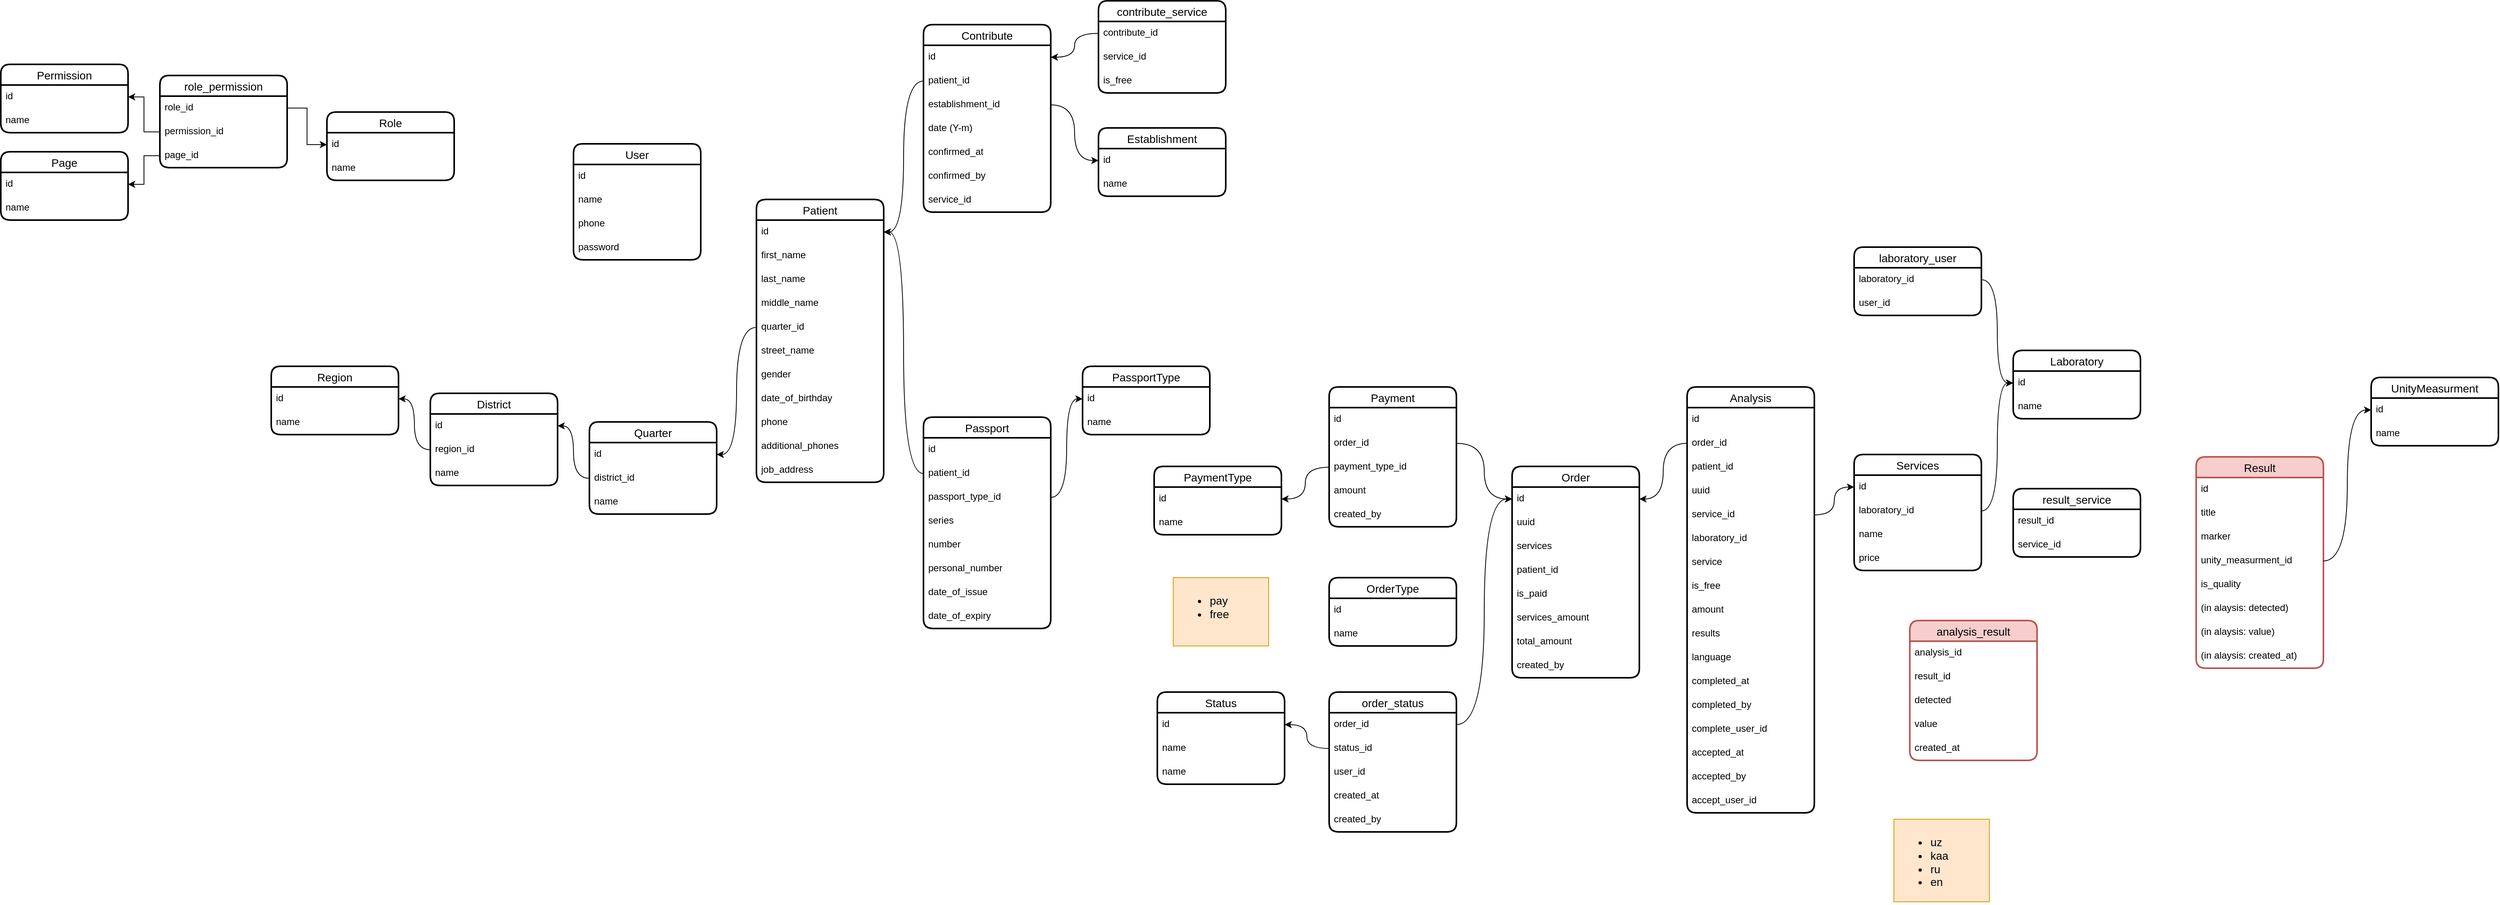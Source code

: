 <mxfile version="24.4.8" type="github">
  <diagram name="Страница — 1" id="kbrbgeuWTtMILB-jMMIU">
    <mxGraphModel dx="3088" dy="784" grid="1" gridSize="10" guides="1" tooltips="1" connect="1" arrows="1" fold="1" page="1" pageScale="1" pageWidth="827" pageHeight="1169" math="0" shadow="0">
      <root>
        <mxCell id="0" />
        <mxCell id="1" parent="0" />
        <mxCell id="Pl3B4qukLg-FO-uoOV0_-1" value="User" style="swimlane;fontStyle=0;childLayout=stackLayout;horizontal=1;startSize=26;horizontalStack=0;resizeParent=1;resizeParentMax=0;resizeLast=0;collapsible=1;marginBottom=0;align=center;fontSize=14;strokeWidth=2;rounded=1;shadow=0;glass=0;swimlaneLine=1;" parent="1" vertex="1">
          <mxGeometry x="-400" y="190" width="160" height="146" as="geometry" />
        </mxCell>
        <mxCell id="Pl3B4qukLg-FO-uoOV0_-2" value="id" style="text;strokeColor=none;fillColor=none;spacingLeft=4;spacingRight=4;overflow=hidden;rotatable=0;points=[[0,0.5],[1,0.5]];portConstraint=eastwest;fontSize=12;whiteSpace=wrap;html=1;" parent="Pl3B4qukLg-FO-uoOV0_-1" vertex="1">
          <mxGeometry y="26" width="160" height="30" as="geometry" />
        </mxCell>
        <mxCell id="Pl3B4qukLg-FO-uoOV0_-3" value="name" style="text;strokeColor=none;fillColor=none;spacingLeft=4;spacingRight=4;overflow=hidden;rotatable=0;points=[[0,0.5],[1,0.5]];portConstraint=eastwest;fontSize=12;whiteSpace=wrap;html=1;" parent="Pl3B4qukLg-FO-uoOV0_-1" vertex="1">
          <mxGeometry y="56" width="160" height="30" as="geometry" />
        </mxCell>
        <mxCell id="Pl3B4qukLg-FO-uoOV0_-4" value="phone" style="text;strokeColor=none;fillColor=none;spacingLeft=4;spacingRight=4;overflow=hidden;rotatable=0;points=[[0,0.5],[1,0.5]];portConstraint=eastwest;fontSize=12;whiteSpace=wrap;html=1;" parent="Pl3B4qukLg-FO-uoOV0_-1" vertex="1">
          <mxGeometry y="86" width="160" height="30" as="geometry" />
        </mxCell>
        <mxCell id="Pl3B4qukLg-FO-uoOV0_-5" value="password" style="text;strokeColor=none;fillColor=none;spacingLeft=4;spacingRight=4;overflow=hidden;rotatable=0;points=[[0,0.5],[1,0.5]];portConstraint=eastwest;fontSize=12;whiteSpace=wrap;html=1;" parent="Pl3B4qukLg-FO-uoOV0_-1" vertex="1">
          <mxGeometry y="116" width="160" height="30" as="geometry" />
        </mxCell>
        <mxCell id="Pl3B4qukLg-FO-uoOV0_-6" value="Patient" style="swimlane;fontStyle=0;childLayout=stackLayout;horizontal=1;startSize=26;horizontalStack=0;resizeParent=1;resizeParentMax=0;resizeLast=0;collapsible=1;marginBottom=0;align=center;fontSize=14;strokeWidth=2;rounded=1;shadow=0;glass=0;swimlaneLine=1;" parent="1" vertex="1">
          <mxGeometry x="-170" y="260" width="160" height="356" as="geometry" />
        </mxCell>
        <mxCell id="Pl3B4qukLg-FO-uoOV0_-7" value="id" style="text;strokeColor=none;fillColor=none;spacingLeft=4;spacingRight=4;overflow=hidden;rotatable=0;points=[[0,0.5],[1,0.5]];portConstraint=eastwest;fontSize=12;whiteSpace=wrap;html=1;" parent="Pl3B4qukLg-FO-uoOV0_-6" vertex="1">
          <mxGeometry y="26" width="160" height="30" as="geometry" />
        </mxCell>
        <mxCell id="Pl3B4qukLg-FO-uoOV0_-8" value="first_name" style="text;strokeColor=none;fillColor=none;spacingLeft=4;spacingRight=4;overflow=hidden;rotatable=0;points=[[0,0.5],[1,0.5]];portConstraint=eastwest;fontSize=12;whiteSpace=wrap;html=1;" parent="Pl3B4qukLg-FO-uoOV0_-6" vertex="1">
          <mxGeometry y="56" width="160" height="30" as="geometry" />
        </mxCell>
        <mxCell id="Pl3B4qukLg-FO-uoOV0_-9" value="last_name" style="text;strokeColor=none;fillColor=none;spacingLeft=4;spacingRight=4;overflow=hidden;rotatable=0;points=[[0,0.5],[1,0.5]];portConstraint=eastwest;fontSize=12;whiteSpace=wrap;html=1;" parent="Pl3B4qukLg-FO-uoOV0_-6" vertex="1">
          <mxGeometry y="86" width="160" height="30" as="geometry" />
        </mxCell>
        <mxCell id="Pl3B4qukLg-FO-uoOV0_-10" value="middle_name" style="text;strokeColor=none;fillColor=none;spacingLeft=4;spacingRight=4;overflow=hidden;rotatable=0;points=[[0,0.5],[1,0.5]];portConstraint=eastwest;fontSize=12;whiteSpace=wrap;html=1;" parent="Pl3B4qukLg-FO-uoOV0_-6" vertex="1">
          <mxGeometry y="116" width="160" height="30" as="geometry" />
        </mxCell>
        <mxCell id="Pl3B4qukLg-FO-uoOV0_-11" value="quarter_id" style="text;strokeColor=none;fillColor=none;spacingLeft=4;spacingRight=4;overflow=hidden;rotatable=0;points=[[0,0.5],[1,0.5]];portConstraint=eastwest;fontSize=12;whiteSpace=wrap;html=1;" parent="Pl3B4qukLg-FO-uoOV0_-6" vertex="1">
          <mxGeometry y="146" width="160" height="30" as="geometry" />
        </mxCell>
        <mxCell id="Pl3B4qukLg-FO-uoOV0_-12" value="street_name" style="text;strokeColor=none;fillColor=none;spacingLeft=4;spacingRight=4;overflow=hidden;rotatable=0;points=[[0,0.5],[1,0.5]];portConstraint=eastwest;fontSize=12;whiteSpace=wrap;html=1;" parent="Pl3B4qukLg-FO-uoOV0_-6" vertex="1">
          <mxGeometry y="176" width="160" height="30" as="geometry" />
        </mxCell>
        <mxCell id="Pl3B4qukLg-FO-uoOV0_-16" value="gender" style="text;strokeColor=none;fillColor=none;spacingLeft=4;spacingRight=4;overflow=hidden;rotatable=0;points=[[0,0.5],[1,0.5]];portConstraint=eastwest;fontSize=12;whiteSpace=wrap;html=1;" parent="Pl3B4qukLg-FO-uoOV0_-6" vertex="1">
          <mxGeometry y="206" width="160" height="30" as="geometry" />
        </mxCell>
        <mxCell id="Pl3B4qukLg-FO-uoOV0_-17" value="date_of_birthday" style="text;strokeColor=none;fillColor=none;spacingLeft=4;spacingRight=4;overflow=hidden;rotatable=0;points=[[0,0.5],[1,0.5]];portConstraint=eastwest;fontSize=12;whiteSpace=wrap;html=1;" parent="Pl3B4qukLg-FO-uoOV0_-6" vertex="1">
          <mxGeometry y="236" width="160" height="30" as="geometry" />
        </mxCell>
        <mxCell id="Pl3B4qukLg-FO-uoOV0_-18" value="phone" style="text;strokeColor=none;fillColor=none;spacingLeft=4;spacingRight=4;overflow=hidden;rotatable=0;points=[[0,0.5],[1,0.5]];portConstraint=eastwest;fontSize=12;whiteSpace=wrap;html=1;" parent="Pl3B4qukLg-FO-uoOV0_-6" vertex="1">
          <mxGeometry y="266" width="160" height="30" as="geometry" />
        </mxCell>
        <mxCell id="6EVOcx9aqa_8HK5ETDXg-1" value="additional_phones" style="text;strokeColor=none;fillColor=none;spacingLeft=4;spacingRight=4;overflow=hidden;rotatable=0;points=[[0,0.5],[1,0.5]];portConstraint=eastwest;fontSize=12;whiteSpace=wrap;html=1;" parent="Pl3B4qukLg-FO-uoOV0_-6" vertex="1">
          <mxGeometry y="296" width="160" height="30" as="geometry" />
        </mxCell>
        <mxCell id="Pl3B4qukLg-FO-uoOV0_-19" value="job_address" style="text;strokeColor=none;fillColor=none;spacingLeft=4;spacingRight=4;overflow=hidden;rotatable=0;points=[[0,0.5],[1,0.5]];portConstraint=eastwest;fontSize=12;whiteSpace=wrap;html=1;" parent="Pl3B4qukLg-FO-uoOV0_-6" vertex="1">
          <mxGeometry y="326" width="160" height="30" as="geometry" />
        </mxCell>
        <mxCell id="Pl3B4qukLg-FO-uoOV0_-20" value="Contribute" style="swimlane;fontStyle=0;childLayout=stackLayout;horizontal=1;startSize=26;horizontalStack=0;resizeParent=1;resizeParentMax=0;resizeLast=0;collapsible=1;marginBottom=0;align=center;fontSize=14;strokeWidth=2;rounded=1;shadow=0;glass=0;swimlaneLine=1;" parent="1" vertex="1">
          <mxGeometry x="40" y="40" width="160" height="236" as="geometry" />
        </mxCell>
        <mxCell id="Pl3B4qukLg-FO-uoOV0_-21" value="id" style="text;strokeColor=none;fillColor=none;spacingLeft=4;spacingRight=4;overflow=hidden;rotatable=0;points=[[0,0.5],[1,0.5]];portConstraint=eastwest;fontSize=12;whiteSpace=wrap;html=1;" parent="Pl3B4qukLg-FO-uoOV0_-20" vertex="1">
          <mxGeometry y="26" width="160" height="30" as="geometry" />
        </mxCell>
        <mxCell id="Pl3B4qukLg-FO-uoOV0_-22" value="patient_id" style="text;strokeColor=none;fillColor=none;spacingLeft=4;spacingRight=4;overflow=hidden;rotatable=0;points=[[0,0.5],[1,0.5]];portConstraint=eastwest;fontSize=12;whiteSpace=wrap;html=1;" parent="Pl3B4qukLg-FO-uoOV0_-20" vertex="1">
          <mxGeometry y="56" width="160" height="30" as="geometry" />
        </mxCell>
        <mxCell id="nXG4mwOZ9KmWXIDs8RRs-8" value="establishment_id" style="text;strokeColor=none;fillColor=none;spacingLeft=4;spacingRight=4;overflow=hidden;rotatable=0;points=[[0,0.5],[1,0.5]];portConstraint=eastwest;fontSize=12;whiteSpace=wrap;html=1;" parent="Pl3B4qukLg-FO-uoOV0_-20" vertex="1">
          <mxGeometry y="86" width="160" height="30" as="geometry" />
        </mxCell>
        <mxCell id="Pl3B4qukLg-FO-uoOV0_-23" value="date (Y-m)" style="text;strokeColor=none;fillColor=none;spacingLeft=4;spacingRight=4;overflow=hidden;rotatable=0;points=[[0,0.5],[1,0.5]];portConstraint=eastwest;fontSize=12;whiteSpace=wrap;html=1;" parent="Pl3B4qukLg-FO-uoOV0_-20" vertex="1">
          <mxGeometry y="116" width="160" height="30" as="geometry" />
        </mxCell>
        <mxCell id="Pl3B4qukLg-FO-uoOV0_-24" value="confirmed_at" style="text;strokeColor=none;fillColor=none;spacingLeft=4;spacingRight=4;overflow=hidden;rotatable=0;points=[[0,0.5],[1,0.5]];portConstraint=eastwest;fontSize=12;whiteSpace=wrap;html=1;" parent="Pl3B4qukLg-FO-uoOV0_-20" vertex="1">
          <mxGeometry y="146" width="160" height="30" as="geometry" />
        </mxCell>
        <mxCell id="Pl3B4qukLg-FO-uoOV0_-25" value="confirmed_by" style="text;strokeColor=none;fillColor=none;spacingLeft=4;spacingRight=4;overflow=hidden;rotatable=0;points=[[0,0.5],[1,0.5]];portConstraint=eastwest;fontSize=12;whiteSpace=wrap;html=1;" parent="Pl3B4qukLg-FO-uoOV0_-20" vertex="1">
          <mxGeometry y="176" width="160" height="30" as="geometry" />
        </mxCell>
        <mxCell id="Pl3B4qukLg-FO-uoOV0_-26" value="service_id" style="text;strokeColor=none;fillColor=none;spacingLeft=4;spacingRight=4;overflow=hidden;rotatable=0;points=[[0,0.5],[1,0.5]];portConstraint=eastwest;fontSize=12;whiteSpace=wrap;html=1;" parent="Pl3B4qukLg-FO-uoOV0_-20" vertex="1">
          <mxGeometry y="206" width="160" height="30" as="geometry" />
        </mxCell>
        <mxCell id="Pl3B4qukLg-FO-uoOV0_-27" style="edgeStyle=orthogonalEdgeStyle;rounded=0;orthogonalLoop=1;jettySize=auto;html=1;entryX=1;entryY=0.5;entryDx=0;entryDy=0;curved=1;" parent="1" source="Pl3B4qukLg-FO-uoOV0_-22" target="Pl3B4qukLg-FO-uoOV0_-7" edge="1">
          <mxGeometry relative="1" as="geometry" />
        </mxCell>
        <mxCell id="Pl3B4qukLg-FO-uoOV0_-28" value="Services" style="swimlane;fontStyle=0;childLayout=stackLayout;horizontal=1;startSize=26;horizontalStack=0;resizeParent=1;resizeParentMax=0;resizeLast=0;collapsible=1;marginBottom=0;align=center;fontSize=14;strokeWidth=2;rounded=1;shadow=0;glass=0;swimlaneLine=1;" parent="1" vertex="1">
          <mxGeometry x="1210" y="581" width="160" height="146" as="geometry" />
        </mxCell>
        <mxCell id="Pl3B4qukLg-FO-uoOV0_-29" value="id" style="text;strokeColor=none;fillColor=none;spacingLeft=4;spacingRight=4;overflow=hidden;rotatable=0;points=[[0,0.5],[1,0.5]];portConstraint=eastwest;fontSize=12;whiteSpace=wrap;html=1;" parent="Pl3B4qukLg-FO-uoOV0_-28" vertex="1">
          <mxGeometry y="26" width="160" height="30" as="geometry" />
        </mxCell>
        <mxCell id="4xGjMOQR9JIv-2752xU0-11" value="laboratory_id" style="text;strokeColor=none;fillColor=none;spacingLeft=4;spacingRight=4;overflow=hidden;rotatable=0;points=[[0,0.5],[1,0.5]];portConstraint=eastwest;fontSize=12;whiteSpace=wrap;html=1;" vertex="1" parent="Pl3B4qukLg-FO-uoOV0_-28">
          <mxGeometry y="56" width="160" height="30" as="geometry" />
        </mxCell>
        <mxCell id="qDD7FwYoLn1nM2n9oXLO-17" value="name" style="text;strokeColor=none;fillColor=none;spacingLeft=4;spacingRight=4;overflow=hidden;rotatable=0;points=[[0,0.5],[1,0.5]];portConstraint=eastwest;fontSize=12;whiteSpace=wrap;html=1;" parent="Pl3B4qukLg-FO-uoOV0_-28" vertex="1">
          <mxGeometry y="86" width="160" height="30" as="geometry" />
        </mxCell>
        <mxCell id="Pl3B4qukLg-FO-uoOV0_-31" value="price" style="text;strokeColor=none;fillColor=none;spacingLeft=4;spacingRight=4;overflow=hidden;rotatable=0;points=[[0,0.5],[1,0.5]];portConstraint=eastwest;fontSize=12;whiteSpace=wrap;html=1;" parent="Pl3B4qukLg-FO-uoOV0_-28" vertex="1">
          <mxGeometry y="116" width="160" height="30" as="geometry" />
        </mxCell>
        <mxCell id="Pl3B4qukLg-FO-uoOV0_-32" value="Order" style="swimlane;fontStyle=0;childLayout=stackLayout;horizontal=1;startSize=26;horizontalStack=0;resizeParent=1;resizeParentMax=0;resizeLast=0;collapsible=1;marginBottom=0;align=center;fontSize=14;strokeWidth=2;rounded=1;shadow=0;glass=0;swimlaneLine=1;" parent="1" vertex="1">
          <mxGeometry x="780" y="596" width="160" height="266" as="geometry" />
        </mxCell>
        <mxCell id="Pl3B4qukLg-FO-uoOV0_-33" value="id" style="text;strokeColor=none;fillColor=none;spacingLeft=4;spacingRight=4;overflow=hidden;rotatable=0;points=[[0,0.5],[1,0.5]];portConstraint=eastwest;fontSize=12;whiteSpace=wrap;html=1;" parent="Pl3B4qukLg-FO-uoOV0_-32" vertex="1">
          <mxGeometry y="26" width="160" height="30" as="geometry" />
        </mxCell>
        <mxCell id="Pl3B4qukLg-FO-uoOV0_-34" value="uuid" style="text;strokeColor=none;fillColor=none;spacingLeft=4;spacingRight=4;overflow=hidden;rotatable=0;points=[[0,0.5],[1,0.5]];portConstraint=eastwest;fontSize=12;whiteSpace=wrap;html=1;" parent="Pl3B4qukLg-FO-uoOV0_-32" vertex="1">
          <mxGeometry y="56" width="160" height="30" as="geometry" />
        </mxCell>
        <mxCell id="Pl3B4qukLg-FO-uoOV0_-71" value="services" style="text;strokeColor=none;fillColor=none;spacingLeft=4;spacingRight=4;overflow=hidden;rotatable=0;points=[[0,0.5],[1,0.5]];portConstraint=eastwest;fontSize=12;whiteSpace=wrap;html=1;" parent="Pl3B4qukLg-FO-uoOV0_-32" vertex="1">
          <mxGeometry y="86" width="160" height="30" as="geometry" />
        </mxCell>
        <mxCell id="Pl3B4qukLg-FO-uoOV0_-37" value="patient_id" style="text;strokeColor=none;fillColor=none;spacingLeft=4;spacingRight=4;overflow=hidden;rotatable=0;points=[[0,0.5],[1,0.5]];portConstraint=eastwest;fontSize=12;whiteSpace=wrap;html=1;" parent="Pl3B4qukLg-FO-uoOV0_-32" vertex="1">
          <mxGeometry y="116" width="160" height="30" as="geometry" />
        </mxCell>
        <mxCell id="Pl3B4qukLg-FO-uoOV0_-38" value="is_paid" style="text;strokeColor=none;fillColor=none;spacingLeft=4;spacingRight=4;overflow=hidden;rotatable=0;points=[[0,0.5],[1,0.5]];portConstraint=eastwest;fontSize=12;whiteSpace=wrap;html=1;" parent="Pl3B4qukLg-FO-uoOV0_-32" vertex="1">
          <mxGeometry y="146" width="160" height="30" as="geometry" />
        </mxCell>
        <mxCell id="nXG4mwOZ9KmWXIDs8RRs-11" value="services_amount" style="text;strokeColor=none;fillColor=none;spacingLeft=4;spacingRight=4;overflow=hidden;rotatable=0;points=[[0,0.5],[1,0.5]];portConstraint=eastwest;fontSize=12;whiteSpace=wrap;html=1;" parent="Pl3B4qukLg-FO-uoOV0_-32" vertex="1">
          <mxGeometry y="176" width="160" height="30" as="geometry" />
        </mxCell>
        <mxCell id="Pl3B4qukLg-FO-uoOV0_-40" value="total_amount" style="text;strokeColor=none;fillColor=none;spacingLeft=4;spacingRight=4;overflow=hidden;rotatable=0;points=[[0,0.5],[1,0.5]];portConstraint=eastwest;fontSize=12;whiteSpace=wrap;html=1;" parent="Pl3B4qukLg-FO-uoOV0_-32" vertex="1">
          <mxGeometry y="206" width="160" height="30" as="geometry" />
        </mxCell>
        <mxCell id="Pl3B4qukLg-FO-uoOV0_-44" value="created_by" style="text;strokeColor=none;fillColor=none;spacingLeft=4;spacingRight=4;overflow=hidden;rotatable=0;points=[[0,0.5],[1,0.5]];portConstraint=eastwest;fontSize=12;whiteSpace=wrap;html=1;" parent="Pl3B4qukLg-FO-uoOV0_-32" vertex="1">
          <mxGeometry y="236" width="160" height="30" as="geometry" />
        </mxCell>
        <mxCell id="Pl3B4qukLg-FO-uoOV0_-49" value="Analysis" style="swimlane;fontStyle=0;childLayout=stackLayout;horizontal=1;startSize=26;horizontalStack=0;resizeParent=1;resizeParentMax=0;resizeLast=0;collapsible=1;marginBottom=0;align=center;fontSize=14;strokeWidth=2;rounded=1;shadow=0;glass=0;swimlaneLine=1;" parent="1" vertex="1">
          <mxGeometry x="1000" y="496" width="160" height="536" as="geometry" />
        </mxCell>
        <mxCell id="Pl3B4qukLg-FO-uoOV0_-50" value="id" style="text;strokeColor=none;fillColor=none;spacingLeft=4;spacingRight=4;overflow=hidden;rotatable=0;points=[[0,0.5],[1,0.5]];portConstraint=eastwest;fontSize=12;whiteSpace=wrap;html=1;" parent="Pl3B4qukLg-FO-uoOV0_-49" vertex="1">
          <mxGeometry y="26" width="160" height="30" as="geometry" />
        </mxCell>
        <mxCell id="Pl3B4qukLg-FO-uoOV0_-51" value="order_id" style="text;strokeColor=none;fillColor=none;spacingLeft=4;spacingRight=4;overflow=hidden;rotatable=0;points=[[0,0.5],[1,0.5]];portConstraint=eastwest;fontSize=12;whiteSpace=wrap;html=1;" parent="Pl3B4qukLg-FO-uoOV0_-49" vertex="1">
          <mxGeometry y="56" width="160" height="30" as="geometry" />
        </mxCell>
        <mxCell id="nZRmcrP2ZCsF_ghCxGwH-1" value="patient_id" style="text;strokeColor=none;fillColor=none;spacingLeft=4;spacingRight=4;overflow=hidden;rotatable=0;points=[[0,0.5],[1,0.5]];portConstraint=eastwest;fontSize=12;whiteSpace=wrap;html=1;" parent="Pl3B4qukLg-FO-uoOV0_-49" vertex="1">
          <mxGeometry y="86" width="160" height="30" as="geometry" />
        </mxCell>
        <mxCell id="Pl3B4qukLg-FO-uoOV0_-120" value="uuid" style="text;strokeColor=none;fillColor=none;spacingLeft=4;spacingRight=4;overflow=hidden;rotatable=0;points=[[0,0.5],[1,0.5]];portConstraint=eastwest;fontSize=12;whiteSpace=wrap;html=1;" parent="Pl3B4qukLg-FO-uoOV0_-49" vertex="1">
          <mxGeometry y="116" width="160" height="30" as="geometry" />
        </mxCell>
        <mxCell id="Pl3B4qukLg-FO-uoOV0_-52" value="service_id" style="text;strokeColor=none;fillColor=none;spacingLeft=4;spacingRight=4;overflow=hidden;rotatable=0;points=[[0,0.5],[1,0.5]];portConstraint=eastwest;fontSize=12;whiteSpace=wrap;html=1;" parent="Pl3B4qukLg-FO-uoOV0_-49" vertex="1">
          <mxGeometry y="146" width="160" height="30" as="geometry" />
        </mxCell>
        <mxCell id="4xGjMOQR9JIv-2752xU0-17" value="laboratory_id" style="text;strokeColor=none;fillColor=none;spacingLeft=4;spacingRight=4;overflow=hidden;rotatable=0;points=[[0,0.5],[1,0.5]];portConstraint=eastwest;fontSize=12;whiteSpace=wrap;html=1;" vertex="1" parent="Pl3B4qukLg-FO-uoOV0_-49">
          <mxGeometry y="176" width="160" height="30" as="geometry" />
        </mxCell>
        <mxCell id="pS-HeLhJeL4m1CI1FLw5-16" value="service" style="text;strokeColor=none;fillColor=none;spacingLeft=4;spacingRight=4;overflow=hidden;rotatable=0;points=[[0,0.5],[1,0.5]];portConstraint=eastwest;fontSize=12;whiteSpace=wrap;html=1;" parent="Pl3B4qukLg-FO-uoOV0_-49" vertex="1">
          <mxGeometry y="206" width="160" height="30" as="geometry" />
        </mxCell>
        <mxCell id="pS-HeLhJeL4m1CI1FLw5-12" value="is_free" style="text;strokeColor=none;fillColor=none;spacingLeft=4;spacingRight=4;overflow=hidden;rotatable=0;points=[[0,0.5],[1,0.5]];portConstraint=eastwest;fontSize=12;whiteSpace=wrap;html=1;" parent="Pl3B4qukLg-FO-uoOV0_-49" vertex="1">
          <mxGeometry y="236" width="160" height="30" as="geometry" />
        </mxCell>
        <mxCell id="qDD7FwYoLn1nM2n9oXLO-1" value="amount" style="text;strokeColor=none;fillColor=none;spacingLeft=4;spacingRight=4;overflow=hidden;rotatable=0;points=[[0,0.5],[1,0.5]];portConstraint=eastwest;fontSize=12;whiteSpace=wrap;html=1;" parent="Pl3B4qukLg-FO-uoOV0_-49" vertex="1">
          <mxGeometry y="266" width="160" height="30" as="geometry" />
        </mxCell>
        <mxCell id="Pl3B4qukLg-FO-uoOV0_-118" value="results" style="text;strokeColor=none;fillColor=none;spacingLeft=4;spacingRight=4;overflow=hidden;rotatable=0;points=[[0,0.5],[1,0.5]];portConstraint=eastwest;fontSize=12;whiteSpace=wrap;html=1;" parent="Pl3B4qukLg-FO-uoOV0_-49" vertex="1">
          <mxGeometry y="296" width="160" height="30" as="geometry" />
        </mxCell>
        <mxCell id="qDD7FwYoLn1nM2n9oXLO-2" value="language" style="text;strokeColor=none;fillColor=none;spacingLeft=4;spacingRight=4;overflow=hidden;rotatable=0;points=[[0,0.5],[1,0.5]];portConstraint=eastwest;fontSize=12;whiteSpace=wrap;html=1;" parent="Pl3B4qukLg-FO-uoOV0_-49" vertex="1">
          <mxGeometry y="326" width="160" height="30" as="geometry" />
        </mxCell>
        <mxCell id="qDD7FwYoLn1nM2n9oXLO-4" value="completed_at" style="text;strokeColor=none;fillColor=none;spacingLeft=4;spacingRight=4;overflow=hidden;rotatable=0;points=[[0,0.5],[1,0.5]];portConstraint=eastwest;fontSize=12;whiteSpace=wrap;html=1;" parent="Pl3B4qukLg-FO-uoOV0_-49" vertex="1">
          <mxGeometry y="356" width="160" height="30" as="geometry" />
        </mxCell>
        <mxCell id="qDD7FwYoLn1nM2n9oXLO-5" value="completed_by" style="text;strokeColor=none;fillColor=none;spacingLeft=4;spacingRight=4;overflow=hidden;rotatable=0;points=[[0,0.5],[1,0.5]];portConstraint=eastwest;fontSize=12;whiteSpace=wrap;html=1;" parent="Pl3B4qukLg-FO-uoOV0_-49" vertex="1">
          <mxGeometry y="386" width="160" height="30" as="geometry" />
        </mxCell>
        <mxCell id="4xGjMOQR9JIv-2752xU0-21" value="complete_user_id" style="text;strokeColor=none;fillColor=none;spacingLeft=4;spacingRight=4;overflow=hidden;rotatable=0;points=[[0,0.5],[1,0.5]];portConstraint=eastwest;fontSize=12;whiteSpace=wrap;html=1;" vertex="1" parent="Pl3B4qukLg-FO-uoOV0_-49">
          <mxGeometry y="416" width="160" height="30" as="geometry" />
        </mxCell>
        <mxCell id="4xGjMOQR9JIv-2752xU0-18" value="accepted_at" style="text;strokeColor=none;fillColor=none;spacingLeft=4;spacingRight=4;overflow=hidden;rotatable=0;points=[[0,0.5],[1,0.5]];portConstraint=eastwest;fontSize=12;whiteSpace=wrap;html=1;" vertex="1" parent="Pl3B4qukLg-FO-uoOV0_-49">
          <mxGeometry y="446" width="160" height="30" as="geometry" />
        </mxCell>
        <mxCell id="4xGjMOQR9JIv-2752xU0-19" value="accepted_by" style="text;strokeColor=none;fillColor=none;spacingLeft=4;spacingRight=4;overflow=hidden;rotatable=0;points=[[0,0.5],[1,0.5]];portConstraint=eastwest;fontSize=12;whiteSpace=wrap;html=1;" vertex="1" parent="Pl3B4qukLg-FO-uoOV0_-49">
          <mxGeometry y="476" width="160" height="30" as="geometry" />
        </mxCell>
        <mxCell id="4xGjMOQR9JIv-2752xU0-22" value="accept_user_id" style="text;strokeColor=none;fillColor=none;spacingLeft=4;spacingRight=4;overflow=hidden;rotatable=0;points=[[0,0.5],[1,0.5]];portConstraint=eastwest;fontSize=12;whiteSpace=wrap;html=1;" vertex="1" parent="Pl3B4qukLg-FO-uoOV0_-49">
          <mxGeometry y="506" width="160" height="30" as="geometry" />
        </mxCell>
        <mxCell id="Pl3B4qukLg-FO-uoOV0_-56" style="edgeStyle=orthogonalEdgeStyle;rounded=0;orthogonalLoop=1;jettySize=auto;html=1;entryX=1;entryY=0.5;entryDx=0;entryDy=0;curved=1;" parent="1" source="Pl3B4qukLg-FO-uoOV0_-51" target="Pl3B4qukLg-FO-uoOV0_-33" edge="1">
          <mxGeometry relative="1" as="geometry" />
        </mxCell>
        <mxCell id="Pl3B4qukLg-FO-uoOV0_-57" value="Region" style="swimlane;fontStyle=0;childLayout=stackLayout;horizontal=1;startSize=26;horizontalStack=0;resizeParent=1;resizeParentMax=0;resizeLast=0;collapsible=1;marginBottom=0;align=center;fontSize=14;strokeWidth=2;rounded=1;shadow=0;glass=0;swimlaneLine=1;" parent="1" vertex="1">
          <mxGeometry x="-780" y="470" width="160" height="86" as="geometry" />
        </mxCell>
        <mxCell id="Pl3B4qukLg-FO-uoOV0_-58" value="id" style="text;strokeColor=none;fillColor=none;spacingLeft=4;spacingRight=4;overflow=hidden;rotatable=0;points=[[0,0.5],[1,0.5]];portConstraint=eastwest;fontSize=12;whiteSpace=wrap;html=1;" parent="Pl3B4qukLg-FO-uoOV0_-57" vertex="1">
          <mxGeometry y="26" width="160" height="30" as="geometry" />
        </mxCell>
        <mxCell id="Pl3B4qukLg-FO-uoOV0_-59" value="name" style="text;strokeColor=none;fillColor=none;spacingLeft=4;spacingRight=4;overflow=hidden;rotatable=0;points=[[0,0.5],[1,0.5]];portConstraint=eastwest;fontSize=12;whiteSpace=wrap;html=1;" parent="Pl3B4qukLg-FO-uoOV0_-57" vertex="1">
          <mxGeometry y="56" width="160" height="30" as="geometry" />
        </mxCell>
        <mxCell id="Pl3B4qukLg-FO-uoOV0_-60" value="District" style="swimlane;fontStyle=0;childLayout=stackLayout;horizontal=1;startSize=26;horizontalStack=0;resizeParent=1;resizeParentMax=0;resizeLast=0;collapsible=1;marginBottom=0;align=center;fontSize=14;strokeWidth=2;rounded=1;shadow=0;glass=0;swimlaneLine=1;" parent="1" vertex="1">
          <mxGeometry x="-580" y="504" width="160" height="116" as="geometry" />
        </mxCell>
        <mxCell id="Pl3B4qukLg-FO-uoOV0_-61" value="id" style="text;strokeColor=none;fillColor=none;spacingLeft=4;spacingRight=4;overflow=hidden;rotatable=0;points=[[0,0.5],[1,0.5]];portConstraint=eastwest;fontSize=12;whiteSpace=wrap;html=1;" parent="Pl3B4qukLg-FO-uoOV0_-60" vertex="1">
          <mxGeometry y="26" width="160" height="30" as="geometry" />
        </mxCell>
        <mxCell id="Pl3B4qukLg-FO-uoOV0_-62" value="region_id" style="text;strokeColor=none;fillColor=none;spacingLeft=4;spacingRight=4;overflow=hidden;rotatable=0;points=[[0,0.5],[1,0.5]];portConstraint=eastwest;fontSize=12;whiteSpace=wrap;html=1;" parent="Pl3B4qukLg-FO-uoOV0_-60" vertex="1">
          <mxGeometry y="56" width="160" height="30" as="geometry" />
        </mxCell>
        <mxCell id="Pl3B4qukLg-FO-uoOV0_-63" value="name" style="text;strokeColor=none;fillColor=none;spacingLeft=4;spacingRight=4;overflow=hidden;rotatable=0;points=[[0,0.5],[1,0.5]];portConstraint=eastwest;fontSize=12;whiteSpace=wrap;html=1;" parent="Pl3B4qukLg-FO-uoOV0_-60" vertex="1">
          <mxGeometry y="86" width="160" height="30" as="geometry" />
        </mxCell>
        <mxCell id="Pl3B4qukLg-FO-uoOV0_-64" style="edgeStyle=orthogonalEdgeStyle;rounded=0;orthogonalLoop=1;jettySize=auto;html=1;entryX=1;entryY=0.5;entryDx=0;entryDy=0;curved=1;" parent="1" source="Pl3B4qukLg-FO-uoOV0_-62" target="Pl3B4qukLg-FO-uoOV0_-58" edge="1">
          <mxGeometry relative="1" as="geometry" />
        </mxCell>
        <mxCell id="Pl3B4qukLg-FO-uoOV0_-65" value="Quarter" style="swimlane;fontStyle=0;childLayout=stackLayout;horizontal=1;startSize=26;horizontalStack=0;resizeParent=1;resizeParentMax=0;resizeLast=0;collapsible=1;marginBottom=0;align=center;fontSize=14;strokeWidth=2;rounded=1;shadow=0;glass=0;swimlaneLine=1;" parent="1" vertex="1">
          <mxGeometry x="-380" y="540" width="160" height="116" as="geometry" />
        </mxCell>
        <mxCell id="Pl3B4qukLg-FO-uoOV0_-66" value="id" style="text;strokeColor=none;fillColor=none;spacingLeft=4;spacingRight=4;overflow=hidden;rotatable=0;points=[[0,0.5],[1,0.5]];portConstraint=eastwest;fontSize=12;whiteSpace=wrap;html=1;" parent="Pl3B4qukLg-FO-uoOV0_-65" vertex="1">
          <mxGeometry y="26" width="160" height="30" as="geometry" />
        </mxCell>
        <mxCell id="Pl3B4qukLg-FO-uoOV0_-67" value="district_id" style="text;strokeColor=none;fillColor=none;spacingLeft=4;spacingRight=4;overflow=hidden;rotatable=0;points=[[0,0.5],[1,0.5]];portConstraint=eastwest;fontSize=12;whiteSpace=wrap;html=1;" parent="Pl3B4qukLg-FO-uoOV0_-65" vertex="1">
          <mxGeometry y="56" width="160" height="30" as="geometry" />
        </mxCell>
        <mxCell id="Pl3B4qukLg-FO-uoOV0_-68" value="name" style="text;strokeColor=none;fillColor=none;spacingLeft=4;spacingRight=4;overflow=hidden;rotatable=0;points=[[0,0.5],[1,0.5]];portConstraint=eastwest;fontSize=12;whiteSpace=wrap;html=1;" parent="Pl3B4qukLg-FO-uoOV0_-65" vertex="1">
          <mxGeometry y="86" width="160" height="30" as="geometry" />
        </mxCell>
        <mxCell id="Pl3B4qukLg-FO-uoOV0_-69" style="edgeStyle=orthogonalEdgeStyle;rounded=0;orthogonalLoop=1;jettySize=auto;html=1;entryX=1;entryY=0.5;entryDx=0;entryDy=0;curved=1;" parent="1" source="Pl3B4qukLg-FO-uoOV0_-67" target="Pl3B4qukLg-FO-uoOV0_-61" edge="1">
          <mxGeometry relative="1" as="geometry" />
        </mxCell>
        <mxCell id="Pl3B4qukLg-FO-uoOV0_-70" style="edgeStyle=orthogonalEdgeStyle;rounded=0;orthogonalLoop=1;jettySize=auto;html=1;entryX=1;entryY=0.5;entryDx=0;entryDy=0;curved=1;" parent="1" source="Pl3B4qukLg-FO-uoOV0_-11" target="Pl3B4qukLg-FO-uoOV0_-66" edge="1">
          <mxGeometry relative="1" as="geometry" />
        </mxCell>
        <mxCell id="Pl3B4qukLg-FO-uoOV0_-86" value="UnityMeasurment" style="swimlane;fontStyle=0;childLayout=stackLayout;horizontal=1;startSize=26;horizontalStack=0;resizeParent=1;resizeParentMax=0;resizeLast=0;collapsible=1;marginBottom=0;align=center;fontSize=14;strokeWidth=2;rounded=1;shadow=0;glass=0;swimlaneLine=1;" parent="1" vertex="1">
          <mxGeometry x="1860" y="484" width="160" height="86" as="geometry" />
        </mxCell>
        <mxCell id="Pl3B4qukLg-FO-uoOV0_-87" value="id" style="text;strokeColor=none;fillColor=none;spacingLeft=4;spacingRight=4;overflow=hidden;rotatable=0;points=[[0,0.5],[1,0.5]];portConstraint=eastwest;fontSize=12;whiteSpace=wrap;html=1;" parent="Pl3B4qukLg-FO-uoOV0_-86" vertex="1">
          <mxGeometry y="26" width="160" height="30" as="geometry" />
        </mxCell>
        <mxCell id="Pl3B4qukLg-FO-uoOV0_-88" value="name" style="text;strokeColor=none;fillColor=none;spacingLeft=4;spacingRight=4;overflow=hidden;rotatable=0;points=[[0,0.5],[1,0.5]];portConstraint=eastwest;fontSize=12;whiteSpace=wrap;html=1;" parent="Pl3B4qukLg-FO-uoOV0_-86" vertex="1">
          <mxGeometry y="56" width="160" height="30" as="geometry" />
        </mxCell>
        <mxCell id="Pl3B4qukLg-FO-uoOV0_-92" value="Payment" style="swimlane;fontStyle=0;childLayout=stackLayout;horizontal=1;startSize=26;horizontalStack=0;resizeParent=1;resizeParentMax=0;resizeLast=0;collapsible=1;marginBottom=0;align=center;fontSize=14;strokeWidth=2;rounded=1;shadow=0;glass=0;swimlaneLine=1;" parent="1" vertex="1">
          <mxGeometry x="550" y="496" width="160" height="176" as="geometry" />
        </mxCell>
        <mxCell id="Pl3B4qukLg-FO-uoOV0_-93" value="id" style="text;strokeColor=none;fillColor=none;spacingLeft=4;spacingRight=4;overflow=hidden;rotatable=0;points=[[0,0.5],[1,0.5]];portConstraint=eastwest;fontSize=12;whiteSpace=wrap;html=1;" parent="Pl3B4qukLg-FO-uoOV0_-92" vertex="1">
          <mxGeometry y="26" width="160" height="30" as="geometry" />
        </mxCell>
        <mxCell id="Pl3B4qukLg-FO-uoOV0_-110" value="order_id" style="text;strokeColor=none;fillColor=none;spacingLeft=4;spacingRight=4;overflow=hidden;rotatable=0;points=[[0,0.5],[1,0.5]];portConstraint=eastwest;fontSize=12;whiteSpace=wrap;html=1;" parent="Pl3B4qukLg-FO-uoOV0_-92" vertex="1">
          <mxGeometry y="56" width="160" height="30" as="geometry" />
        </mxCell>
        <mxCell id="Pl3B4qukLg-FO-uoOV0_-94" value="payment_type_id" style="text;strokeColor=none;fillColor=none;spacingLeft=4;spacingRight=4;overflow=hidden;rotatable=0;points=[[0,0.5],[1,0.5]];portConstraint=eastwest;fontSize=12;whiteSpace=wrap;html=1;" parent="Pl3B4qukLg-FO-uoOV0_-92" vertex="1">
          <mxGeometry y="86" width="160" height="30" as="geometry" />
        </mxCell>
        <mxCell id="Pl3B4qukLg-FO-uoOV0_-95" value="amount" style="text;strokeColor=none;fillColor=none;spacingLeft=4;spacingRight=4;overflow=hidden;rotatable=0;points=[[0,0.5],[1,0.5]];portConstraint=eastwest;fontSize=12;whiteSpace=wrap;html=1;" parent="Pl3B4qukLg-FO-uoOV0_-92" vertex="1">
          <mxGeometry y="116" width="160" height="30" as="geometry" />
        </mxCell>
        <mxCell id="Pl3B4qukLg-FO-uoOV0_-109" value="created_by" style="text;strokeColor=none;fillColor=none;spacingLeft=4;spacingRight=4;overflow=hidden;rotatable=0;points=[[0,0.5],[1,0.5]];portConstraint=eastwest;fontSize=12;whiteSpace=wrap;html=1;" parent="Pl3B4qukLg-FO-uoOV0_-92" vertex="1">
          <mxGeometry y="146" width="160" height="30" as="geometry" />
        </mxCell>
        <mxCell id="Pl3B4qukLg-FO-uoOV0_-99" value="PaymentType" style="swimlane;fontStyle=0;childLayout=stackLayout;horizontal=1;startSize=26;horizontalStack=0;resizeParent=1;resizeParentMax=0;resizeLast=0;collapsible=1;marginBottom=0;align=center;fontSize=14;strokeWidth=2;rounded=1;shadow=0;glass=0;swimlaneLine=1;" parent="1" vertex="1">
          <mxGeometry x="330" y="596" width="160" height="86" as="geometry" />
        </mxCell>
        <mxCell id="Pl3B4qukLg-FO-uoOV0_-100" value="id" style="text;strokeColor=none;fillColor=none;spacingLeft=4;spacingRight=4;overflow=hidden;rotatable=0;points=[[0,0.5],[1,0.5]];portConstraint=eastwest;fontSize=12;whiteSpace=wrap;html=1;" parent="Pl3B4qukLg-FO-uoOV0_-99" vertex="1">
          <mxGeometry y="26" width="160" height="30" as="geometry" />
        </mxCell>
        <mxCell id="Pl3B4qukLg-FO-uoOV0_-101" value="name" style="text;strokeColor=none;fillColor=none;spacingLeft=4;spacingRight=4;overflow=hidden;rotatable=0;points=[[0,0.5],[1,0.5]];portConstraint=eastwest;fontSize=12;whiteSpace=wrap;html=1;" parent="Pl3B4qukLg-FO-uoOV0_-99" vertex="1">
          <mxGeometry y="56" width="160" height="30" as="geometry" />
        </mxCell>
        <mxCell id="Pl3B4qukLg-FO-uoOV0_-107" style="edgeStyle=orthogonalEdgeStyle;rounded=0;orthogonalLoop=1;jettySize=auto;html=1;entryX=1;entryY=0.5;entryDx=0;entryDy=0;curved=1;" parent="1" source="Pl3B4qukLg-FO-uoOV0_-94" target="Pl3B4qukLg-FO-uoOV0_-100" edge="1">
          <mxGeometry relative="1" as="geometry" />
        </mxCell>
        <mxCell id="Pl3B4qukLg-FO-uoOV0_-111" style="edgeStyle=orthogonalEdgeStyle;rounded=0;orthogonalLoop=1;jettySize=auto;html=1;entryX=0;entryY=0.5;entryDx=0;entryDy=0;curved=1;" parent="1" source="Pl3B4qukLg-FO-uoOV0_-110" target="Pl3B4qukLg-FO-uoOV0_-33" edge="1">
          <mxGeometry relative="1" as="geometry" />
        </mxCell>
        <mxCell id="Pl3B4qukLg-FO-uoOV0_-112" value="Status" style="swimlane;fontStyle=0;childLayout=stackLayout;horizontal=1;startSize=26;horizontalStack=0;resizeParent=1;resizeParentMax=0;resizeLast=0;collapsible=1;marginBottom=0;align=center;fontSize=14;strokeWidth=2;rounded=1;shadow=0;glass=0;swimlaneLine=1;" parent="1" vertex="1">
          <mxGeometry x="334" y="880" width="160" height="116" as="geometry" />
        </mxCell>
        <mxCell id="Pl3B4qukLg-FO-uoOV0_-113" value="id" style="text;strokeColor=none;fillColor=none;spacingLeft=4;spacingRight=4;overflow=hidden;rotatable=0;points=[[0,0.5],[1,0.5]];portConstraint=eastwest;fontSize=12;whiteSpace=wrap;html=1;" parent="Pl3B4qukLg-FO-uoOV0_-112" vertex="1">
          <mxGeometry y="26" width="160" height="30" as="geometry" />
        </mxCell>
        <mxCell id="Pl3B4qukLg-FO-uoOV0_-114" value="name" style="text;strokeColor=none;fillColor=none;spacingLeft=4;spacingRight=4;overflow=hidden;rotatable=0;points=[[0,0.5],[1,0.5]];portConstraint=eastwest;fontSize=12;whiteSpace=wrap;html=1;" parent="Pl3B4qukLg-FO-uoOV0_-112" vertex="1">
          <mxGeometry y="56" width="160" height="30" as="geometry" />
        </mxCell>
        <mxCell id="EB0ASMA1BeCgecPtFLi0-2" value="name" style="text;strokeColor=none;fillColor=none;spacingLeft=4;spacingRight=4;overflow=hidden;rotatable=0;points=[[0,0.5],[1,0.5]];portConstraint=eastwest;fontSize=12;whiteSpace=wrap;html=1;" parent="Pl3B4qukLg-FO-uoOV0_-112" vertex="1">
          <mxGeometry y="86" width="160" height="30" as="geometry" />
        </mxCell>
        <mxCell id="a6wudeuGVStHfig4oCZO-2" value="OrderType" style="swimlane;fontStyle=0;childLayout=stackLayout;horizontal=1;startSize=26;horizontalStack=0;resizeParent=1;resizeParentMax=0;resizeLast=0;collapsible=1;marginBottom=0;align=center;fontSize=14;strokeWidth=2;rounded=1;shadow=0;glass=0;swimlaneLine=1;" parent="1" vertex="1">
          <mxGeometry x="550" y="736" width="160" height="86" as="geometry" />
        </mxCell>
        <mxCell id="a6wudeuGVStHfig4oCZO-3" value="id" style="text;strokeColor=none;fillColor=none;spacingLeft=4;spacingRight=4;overflow=hidden;rotatable=0;points=[[0,0.5],[1,0.5]];portConstraint=eastwest;fontSize=12;whiteSpace=wrap;html=1;" parent="a6wudeuGVStHfig4oCZO-2" vertex="1">
          <mxGeometry y="26" width="160" height="30" as="geometry" />
        </mxCell>
        <mxCell id="a6wudeuGVStHfig4oCZO-4" value="name" style="text;strokeColor=none;fillColor=none;spacingLeft=4;spacingRight=4;overflow=hidden;rotatable=0;points=[[0,0.5],[1,0.5]];portConstraint=eastwest;fontSize=12;whiteSpace=wrap;html=1;" parent="a6wudeuGVStHfig4oCZO-2" vertex="1">
          <mxGeometry y="56" width="160" height="30" as="geometry" />
        </mxCell>
        <mxCell id="a6wudeuGVStHfig4oCZO-7" value="&lt;ul style=&quot;font-size: 14px;&quot;&gt;&lt;li&gt;pay&lt;/li&gt;&lt;li&gt;free&lt;/li&gt;&lt;/ul&gt;" style="text;strokeColor=#d79b00;fillColor=#ffe6cc;spacingLeft=4;spacingRight=4;overflow=hidden;rotatable=0;points=[[0,0.5],[1,0.5]];portConstraint=eastwest;fontSize=12;whiteSpace=wrap;html=1;" parent="1" vertex="1">
          <mxGeometry x="354" y="736" width="120" height="86" as="geometry" />
        </mxCell>
        <mxCell id="nXG4mwOZ9KmWXIDs8RRs-1" value="Establishment" style="swimlane;fontStyle=0;childLayout=stackLayout;horizontal=1;startSize=26;horizontalStack=0;resizeParent=1;resizeParentMax=0;resizeLast=0;collapsible=1;marginBottom=0;align=center;fontSize=14;strokeWidth=2;rounded=1;shadow=0;glass=0;swimlaneLine=1;" parent="1" vertex="1">
          <mxGeometry x="260" y="170" width="160" height="86" as="geometry" />
        </mxCell>
        <mxCell id="nXG4mwOZ9KmWXIDs8RRs-2" value="id" style="text;strokeColor=none;fillColor=none;spacingLeft=4;spacingRight=4;overflow=hidden;rotatable=0;points=[[0,0.5],[1,0.5]];portConstraint=eastwest;fontSize=12;whiteSpace=wrap;html=1;" parent="nXG4mwOZ9KmWXIDs8RRs-1" vertex="1">
          <mxGeometry y="26" width="160" height="30" as="geometry" />
        </mxCell>
        <mxCell id="nXG4mwOZ9KmWXIDs8RRs-3" value="name" style="text;strokeColor=none;fillColor=none;spacingLeft=4;spacingRight=4;overflow=hidden;rotatable=0;points=[[0,0.5],[1,0.5]];portConstraint=eastwest;fontSize=12;whiteSpace=wrap;html=1;" parent="nXG4mwOZ9KmWXIDs8RRs-1" vertex="1">
          <mxGeometry y="56" width="160" height="30" as="geometry" />
        </mxCell>
        <mxCell id="nXG4mwOZ9KmWXIDs8RRs-9" style="edgeStyle=orthogonalEdgeStyle;rounded=0;orthogonalLoop=1;jettySize=auto;html=1;entryX=0;entryY=0.5;entryDx=0;entryDy=0;curved=1;" parent="1" source="nXG4mwOZ9KmWXIDs8RRs-8" target="nXG4mwOZ9KmWXIDs8RRs-2" edge="1">
          <mxGeometry relative="1" as="geometry" />
        </mxCell>
        <mxCell id="jxsp3soopVtBpYMbChnM-1" value="Passport" style="swimlane;fontStyle=0;childLayout=stackLayout;horizontal=1;startSize=26;horizontalStack=0;resizeParent=1;resizeParentMax=0;resizeLast=0;collapsible=1;marginBottom=0;align=center;fontSize=14;strokeWidth=2;rounded=1;shadow=0;glass=0;swimlaneLine=1;" parent="1" vertex="1">
          <mxGeometry x="40" y="534" width="160" height="266" as="geometry" />
        </mxCell>
        <mxCell id="jxsp3soopVtBpYMbChnM-2" value="id" style="text;strokeColor=none;fillColor=none;spacingLeft=4;spacingRight=4;overflow=hidden;rotatable=0;points=[[0,0.5],[1,0.5]];portConstraint=eastwest;fontSize=12;whiteSpace=wrap;html=1;" parent="jxsp3soopVtBpYMbChnM-1" vertex="1">
          <mxGeometry y="26" width="160" height="30" as="geometry" />
        </mxCell>
        <mxCell id="jxsp3soopVtBpYMbChnM-7" value="patient_id" style="text;strokeColor=none;fillColor=none;spacingLeft=4;spacingRight=4;overflow=hidden;rotatable=0;points=[[0,0.5],[1,0.5]];portConstraint=eastwest;fontSize=12;whiteSpace=wrap;html=1;" parent="jxsp3soopVtBpYMbChnM-1" vertex="1">
          <mxGeometry y="56" width="160" height="30" as="geometry" />
        </mxCell>
        <mxCell id="jxsp3soopVtBpYMbChnM-3" value="passport_type_id" style="text;strokeColor=none;fillColor=none;spacingLeft=4;spacingRight=4;overflow=hidden;rotatable=0;points=[[0,0.5],[1,0.5]];portConstraint=eastwest;fontSize=12;whiteSpace=wrap;html=1;" parent="jxsp3soopVtBpYMbChnM-1" vertex="1">
          <mxGeometry y="86" width="160" height="30" as="geometry" />
        </mxCell>
        <mxCell id="jxsp3soopVtBpYMbChnM-4" value="series" style="text;strokeColor=none;fillColor=none;spacingLeft=4;spacingRight=4;overflow=hidden;rotatable=0;points=[[0,0.5],[1,0.5]];portConstraint=eastwest;fontSize=12;whiteSpace=wrap;html=1;" parent="jxsp3soopVtBpYMbChnM-1" vertex="1">
          <mxGeometry y="116" width="160" height="30" as="geometry" />
        </mxCell>
        <mxCell id="jxsp3soopVtBpYMbChnM-5" value="number" style="text;strokeColor=none;fillColor=none;spacingLeft=4;spacingRight=4;overflow=hidden;rotatable=0;points=[[0,0.5],[1,0.5]];portConstraint=eastwest;fontSize=12;whiteSpace=wrap;html=1;" parent="jxsp3soopVtBpYMbChnM-1" vertex="1">
          <mxGeometry y="146" width="160" height="30" as="geometry" />
        </mxCell>
        <mxCell id="jxsp3soopVtBpYMbChnM-6" value="personal_number" style="text;strokeColor=none;fillColor=none;spacingLeft=4;spacingRight=4;overflow=hidden;rotatable=0;points=[[0,0.5],[1,0.5]];portConstraint=eastwest;fontSize=12;whiteSpace=wrap;html=1;" parent="jxsp3soopVtBpYMbChnM-1" vertex="1">
          <mxGeometry y="176" width="160" height="30" as="geometry" />
        </mxCell>
        <mxCell id="Aq3ha18UK_Pzq5O4LDS4-1" value="date_of_issue" style="text;strokeColor=none;fillColor=none;spacingLeft=4;spacingRight=4;overflow=hidden;rotatable=0;points=[[0,0.5],[1,0.5]];portConstraint=eastwest;fontSize=12;whiteSpace=wrap;html=1;" parent="jxsp3soopVtBpYMbChnM-1" vertex="1">
          <mxGeometry y="206" width="160" height="30" as="geometry" />
        </mxCell>
        <mxCell id="Aq3ha18UK_Pzq5O4LDS4-2" value="date_of_expiry" style="text;strokeColor=none;fillColor=none;spacingLeft=4;spacingRight=4;overflow=hidden;rotatable=0;points=[[0,0.5],[1,0.5]];portConstraint=eastwest;fontSize=12;whiteSpace=wrap;html=1;" parent="jxsp3soopVtBpYMbChnM-1" vertex="1">
          <mxGeometry y="236" width="160" height="30" as="geometry" />
        </mxCell>
        <mxCell id="jxsp3soopVtBpYMbChnM-8" style="edgeStyle=orthogonalEdgeStyle;rounded=0;orthogonalLoop=1;jettySize=auto;html=1;entryX=1;entryY=0.5;entryDx=0;entryDy=0;curved=1;" parent="1" source="jxsp3soopVtBpYMbChnM-7" target="Pl3B4qukLg-FO-uoOV0_-7" edge="1">
          <mxGeometry relative="1" as="geometry" />
        </mxCell>
        <mxCell id="jxsp3soopVtBpYMbChnM-9" value="PassportType" style="swimlane;fontStyle=0;childLayout=stackLayout;horizontal=1;startSize=26;horizontalStack=0;resizeParent=1;resizeParentMax=0;resizeLast=0;collapsible=1;marginBottom=0;align=center;fontSize=14;strokeWidth=2;rounded=1;shadow=0;glass=0;swimlaneLine=1;" parent="1" vertex="1">
          <mxGeometry x="240" y="470" width="160" height="86" as="geometry" />
        </mxCell>
        <mxCell id="jxsp3soopVtBpYMbChnM-10" value="id" style="text;strokeColor=none;fillColor=none;spacingLeft=4;spacingRight=4;overflow=hidden;rotatable=0;points=[[0,0.5],[1,0.5]];portConstraint=eastwest;fontSize=12;whiteSpace=wrap;html=1;" parent="jxsp3soopVtBpYMbChnM-9" vertex="1">
          <mxGeometry y="26" width="160" height="30" as="geometry" />
        </mxCell>
        <mxCell id="jxsp3soopVtBpYMbChnM-11" value="name" style="text;strokeColor=none;fillColor=none;spacingLeft=4;spacingRight=4;overflow=hidden;rotatable=0;points=[[0,0.5],[1,0.5]];portConstraint=eastwest;fontSize=12;whiteSpace=wrap;html=1;" parent="jxsp3soopVtBpYMbChnM-9" vertex="1">
          <mxGeometry y="56" width="160" height="30" as="geometry" />
        </mxCell>
        <mxCell id="jxsp3soopVtBpYMbChnM-12" style="edgeStyle=orthogonalEdgeStyle;rounded=0;orthogonalLoop=1;jettySize=auto;html=1;entryX=0;entryY=0.5;entryDx=0;entryDy=0;curved=1;" parent="1" source="jxsp3soopVtBpYMbChnM-3" target="jxsp3soopVtBpYMbChnM-10" edge="1">
          <mxGeometry relative="1" as="geometry" />
        </mxCell>
        <mxCell id="LXg1Sp_z-FY6eAcA-5G2-1" value="Role" style="swimlane;fontStyle=0;childLayout=stackLayout;horizontal=1;startSize=26;horizontalStack=0;resizeParent=1;resizeParentMax=0;resizeLast=0;collapsible=1;marginBottom=0;align=center;fontSize=14;strokeWidth=2;rounded=1;shadow=0;glass=0;swimlaneLine=1;" parent="1" vertex="1">
          <mxGeometry x="-710" y="150" width="160" height="86" as="geometry" />
        </mxCell>
        <mxCell id="LXg1Sp_z-FY6eAcA-5G2-2" value="id" style="text;strokeColor=none;fillColor=none;spacingLeft=4;spacingRight=4;overflow=hidden;rotatable=0;points=[[0,0.5],[1,0.5]];portConstraint=eastwest;fontSize=12;whiteSpace=wrap;html=1;" parent="LXg1Sp_z-FY6eAcA-5G2-1" vertex="1">
          <mxGeometry y="26" width="160" height="30" as="geometry" />
        </mxCell>
        <mxCell id="LXg1Sp_z-FY6eAcA-5G2-3" value="name" style="text;strokeColor=none;fillColor=none;spacingLeft=4;spacingRight=4;overflow=hidden;rotatable=0;points=[[0,0.5],[1,0.5]];portConstraint=eastwest;fontSize=12;whiteSpace=wrap;html=1;" parent="LXg1Sp_z-FY6eAcA-5G2-1" vertex="1">
          <mxGeometry y="56" width="160" height="30" as="geometry" />
        </mxCell>
        <mxCell id="LXg1Sp_z-FY6eAcA-5G2-6" value="Permission" style="swimlane;fontStyle=0;childLayout=stackLayout;horizontal=1;startSize=26;horizontalStack=0;resizeParent=1;resizeParentMax=0;resizeLast=0;collapsible=1;marginBottom=0;align=center;fontSize=14;strokeWidth=2;rounded=1;shadow=0;glass=0;swimlaneLine=1;" parent="1" vertex="1">
          <mxGeometry x="-1120" y="90" width="160" height="86" as="geometry" />
        </mxCell>
        <mxCell id="LXg1Sp_z-FY6eAcA-5G2-7" value="id" style="text;strokeColor=none;fillColor=none;spacingLeft=4;spacingRight=4;overflow=hidden;rotatable=0;points=[[0,0.5],[1,0.5]];portConstraint=eastwest;fontSize=12;whiteSpace=wrap;html=1;" parent="LXg1Sp_z-FY6eAcA-5G2-6" vertex="1">
          <mxGeometry y="26" width="160" height="30" as="geometry" />
        </mxCell>
        <mxCell id="LXg1Sp_z-FY6eAcA-5G2-8" value="name" style="text;strokeColor=none;fillColor=none;spacingLeft=4;spacingRight=4;overflow=hidden;rotatable=0;points=[[0,0.5],[1,0.5]];portConstraint=eastwest;fontSize=12;whiteSpace=wrap;html=1;" parent="LXg1Sp_z-FY6eAcA-5G2-6" vertex="1">
          <mxGeometry y="56" width="160" height="30" as="geometry" />
        </mxCell>
        <mxCell id="LXg1Sp_z-FY6eAcA-5G2-9" value="role_permission" style="swimlane;fontStyle=0;childLayout=stackLayout;horizontal=1;startSize=26;horizontalStack=0;resizeParent=1;resizeParentMax=0;resizeLast=0;collapsible=1;marginBottom=0;align=center;fontSize=14;strokeWidth=2;rounded=1;shadow=0;glass=0;swimlaneLine=1;" parent="1" vertex="1">
          <mxGeometry x="-920" y="104" width="160" height="116" as="geometry" />
        </mxCell>
        <mxCell id="LXg1Sp_z-FY6eAcA-5G2-10" value="role_id" style="text;strokeColor=none;fillColor=none;spacingLeft=4;spacingRight=4;overflow=hidden;rotatable=0;points=[[0,0.5],[1,0.5]];portConstraint=eastwest;fontSize=12;whiteSpace=wrap;html=1;" parent="LXg1Sp_z-FY6eAcA-5G2-9" vertex="1">
          <mxGeometry y="26" width="160" height="30" as="geometry" />
        </mxCell>
        <mxCell id="LXg1Sp_z-FY6eAcA-5G2-11" value="permission_id" style="text;strokeColor=none;fillColor=none;spacingLeft=4;spacingRight=4;overflow=hidden;rotatable=0;points=[[0,0.5],[1,0.5]];portConstraint=eastwest;fontSize=12;whiteSpace=wrap;html=1;" parent="LXg1Sp_z-FY6eAcA-5G2-9" vertex="1">
          <mxGeometry y="56" width="160" height="30" as="geometry" />
        </mxCell>
        <mxCell id="LXg1Sp_z-FY6eAcA-5G2-17" value="page_id" style="text;strokeColor=none;fillColor=none;spacingLeft=4;spacingRight=4;overflow=hidden;rotatable=0;points=[[0,0.5],[1,0.5]];portConstraint=eastwest;fontSize=12;whiteSpace=wrap;html=1;" parent="LXg1Sp_z-FY6eAcA-5G2-9" vertex="1">
          <mxGeometry y="86" width="160" height="30" as="geometry" />
        </mxCell>
        <mxCell id="LXg1Sp_z-FY6eAcA-5G2-12" value="Page" style="swimlane;fontStyle=0;childLayout=stackLayout;horizontal=1;startSize=26;horizontalStack=0;resizeParent=1;resizeParentMax=0;resizeLast=0;collapsible=1;marginBottom=0;align=center;fontSize=14;strokeWidth=2;rounded=1;shadow=0;glass=0;swimlaneLine=1;" parent="1" vertex="1">
          <mxGeometry x="-1120" y="200" width="160" height="86" as="geometry" />
        </mxCell>
        <mxCell id="LXg1Sp_z-FY6eAcA-5G2-13" value="id" style="text;strokeColor=none;fillColor=none;spacingLeft=4;spacingRight=4;overflow=hidden;rotatable=0;points=[[0,0.5],[1,0.5]];portConstraint=eastwest;fontSize=12;whiteSpace=wrap;html=1;" parent="LXg1Sp_z-FY6eAcA-5G2-12" vertex="1">
          <mxGeometry y="26" width="160" height="30" as="geometry" />
        </mxCell>
        <mxCell id="LXg1Sp_z-FY6eAcA-5G2-14" value="name" style="text;strokeColor=none;fillColor=none;spacingLeft=4;spacingRight=4;overflow=hidden;rotatable=0;points=[[0,0.5],[1,0.5]];portConstraint=eastwest;fontSize=12;whiteSpace=wrap;html=1;" parent="LXg1Sp_z-FY6eAcA-5G2-12" vertex="1">
          <mxGeometry y="56" width="160" height="30" as="geometry" />
        </mxCell>
        <mxCell id="LXg1Sp_z-FY6eAcA-5G2-15" style="edgeStyle=orthogonalEdgeStyle;rounded=0;orthogonalLoop=1;jettySize=auto;html=1;entryX=1;entryY=0.5;entryDx=0;entryDy=0;" parent="1" source="LXg1Sp_z-FY6eAcA-5G2-11" target="LXg1Sp_z-FY6eAcA-5G2-7" edge="1">
          <mxGeometry relative="1" as="geometry" />
        </mxCell>
        <mxCell id="LXg1Sp_z-FY6eAcA-5G2-16" style="edgeStyle=orthogonalEdgeStyle;rounded=0;orthogonalLoop=1;jettySize=auto;html=1;entryX=0;entryY=0.5;entryDx=0;entryDy=0;" parent="1" source="LXg1Sp_z-FY6eAcA-5G2-10" target="LXg1Sp_z-FY6eAcA-5G2-2" edge="1">
          <mxGeometry relative="1" as="geometry" />
        </mxCell>
        <mxCell id="LXg1Sp_z-FY6eAcA-5G2-18" style="edgeStyle=orthogonalEdgeStyle;rounded=0;orthogonalLoop=1;jettySize=auto;html=1;entryX=1;entryY=0.5;entryDx=0;entryDy=0;" parent="1" source="LXg1Sp_z-FY6eAcA-5G2-17" target="LXg1Sp_z-FY6eAcA-5G2-13" edge="1">
          <mxGeometry relative="1" as="geometry" />
        </mxCell>
        <mxCell id="EB0ASMA1BeCgecPtFLi0-3" value="order_status" style="swimlane;fontStyle=0;childLayout=stackLayout;horizontal=1;startSize=26;horizontalStack=0;resizeParent=1;resizeParentMax=0;resizeLast=0;collapsible=1;marginBottom=0;align=center;fontSize=14;strokeWidth=2;rounded=1;shadow=0;glass=0;swimlaneLine=1;" parent="1" vertex="1">
          <mxGeometry x="550" y="880" width="160" height="176" as="geometry" />
        </mxCell>
        <mxCell id="EB0ASMA1BeCgecPtFLi0-4" value="order_id" style="text;strokeColor=none;fillColor=none;spacingLeft=4;spacingRight=4;overflow=hidden;rotatable=0;points=[[0,0.5],[1,0.5]];portConstraint=eastwest;fontSize=12;whiteSpace=wrap;html=1;" parent="EB0ASMA1BeCgecPtFLi0-3" vertex="1">
          <mxGeometry y="26" width="160" height="30" as="geometry" />
        </mxCell>
        <mxCell id="EB0ASMA1BeCgecPtFLi0-5" value="status_id" style="text;strokeColor=none;fillColor=none;spacingLeft=4;spacingRight=4;overflow=hidden;rotatable=0;points=[[0,0.5],[1,0.5]];portConstraint=eastwest;fontSize=12;whiteSpace=wrap;html=1;" parent="EB0ASMA1BeCgecPtFLi0-3" vertex="1">
          <mxGeometry y="56" width="160" height="30" as="geometry" />
        </mxCell>
        <mxCell id="pS-HeLhJeL4m1CI1FLw5-15" value="user_id" style="text;strokeColor=none;fillColor=none;spacingLeft=4;spacingRight=4;overflow=hidden;rotatable=0;points=[[0,0.5],[1,0.5]];portConstraint=eastwest;fontSize=12;whiteSpace=wrap;html=1;" parent="EB0ASMA1BeCgecPtFLi0-3" vertex="1">
          <mxGeometry y="86" width="160" height="30" as="geometry" />
        </mxCell>
        <mxCell id="EB0ASMA1BeCgecPtFLi0-6" value="created_at" style="text;strokeColor=none;fillColor=none;spacingLeft=4;spacingRight=4;overflow=hidden;rotatable=0;points=[[0,0.5],[1,0.5]];portConstraint=eastwest;fontSize=12;whiteSpace=wrap;html=1;" parent="EB0ASMA1BeCgecPtFLi0-3" vertex="1">
          <mxGeometry y="116" width="160" height="30" as="geometry" />
        </mxCell>
        <mxCell id="pS-HeLhJeL4m1CI1FLw5-14" value="created_by" style="text;strokeColor=none;fillColor=none;spacingLeft=4;spacingRight=4;overflow=hidden;rotatable=0;points=[[0,0.5],[1,0.5]];portConstraint=eastwest;fontSize=12;whiteSpace=wrap;html=1;" parent="EB0ASMA1BeCgecPtFLi0-3" vertex="1">
          <mxGeometry y="146" width="160" height="30" as="geometry" />
        </mxCell>
        <mxCell id="EB0ASMA1BeCgecPtFLi0-7" style="edgeStyle=orthogonalEdgeStyle;rounded=0;orthogonalLoop=1;jettySize=auto;html=1;entryX=1;entryY=0.5;entryDx=0;entryDy=0;curved=1;" parent="1" source="EB0ASMA1BeCgecPtFLi0-5" target="Pl3B4qukLg-FO-uoOV0_-113" edge="1">
          <mxGeometry relative="1" as="geometry" />
        </mxCell>
        <mxCell id="EB0ASMA1BeCgecPtFLi0-8" style="edgeStyle=orthogonalEdgeStyle;rounded=0;orthogonalLoop=1;jettySize=auto;html=1;entryX=0;entryY=0.5;entryDx=0;entryDy=0;curved=1;" parent="1" source="EB0ASMA1BeCgecPtFLi0-4" target="Pl3B4qukLg-FO-uoOV0_-33" edge="1">
          <mxGeometry relative="1" as="geometry" />
        </mxCell>
        <mxCell id="pS-HeLhJeL4m1CI1FLw5-13" style="edgeStyle=orthogonalEdgeStyle;rounded=0;orthogonalLoop=1;jettySize=auto;html=1;entryX=0;entryY=0.5;entryDx=0;entryDy=0;curved=1;" parent="1" source="Pl3B4qukLg-FO-uoOV0_-52" target="Pl3B4qukLg-FO-uoOV0_-29" edge="1">
          <mxGeometry relative="1" as="geometry" />
        </mxCell>
        <mxCell id="pS-HeLhJeL4m1CI1FLw5-22" value="contribute_service" style="swimlane;fontStyle=0;childLayout=stackLayout;horizontal=1;startSize=26;horizontalStack=0;resizeParent=1;resizeParentMax=0;resizeLast=0;collapsible=1;marginBottom=0;align=center;fontSize=14;strokeWidth=2;rounded=1;shadow=0;glass=0;swimlaneLine=1;" parent="1" vertex="1">
          <mxGeometry x="260" y="10" width="160" height="116" as="geometry" />
        </mxCell>
        <mxCell id="pS-HeLhJeL4m1CI1FLw5-23" value="contribute_id" style="text;strokeColor=none;fillColor=none;spacingLeft=4;spacingRight=4;overflow=hidden;rotatable=0;points=[[0,0.5],[1,0.5]];portConstraint=eastwest;fontSize=12;whiteSpace=wrap;html=1;" parent="pS-HeLhJeL4m1CI1FLw5-22" vertex="1">
          <mxGeometry y="26" width="160" height="30" as="geometry" />
        </mxCell>
        <mxCell id="pS-HeLhJeL4m1CI1FLw5-24" value="service_id" style="text;strokeColor=none;fillColor=none;spacingLeft=4;spacingRight=4;overflow=hidden;rotatable=0;points=[[0,0.5],[1,0.5]];portConstraint=eastwest;fontSize=12;whiteSpace=wrap;html=1;" parent="pS-HeLhJeL4m1CI1FLw5-22" vertex="1">
          <mxGeometry y="56" width="160" height="30" as="geometry" />
        </mxCell>
        <mxCell id="pS-HeLhJeL4m1CI1FLw5-25" value="is_free" style="text;strokeColor=none;fillColor=none;spacingLeft=4;spacingRight=4;overflow=hidden;rotatable=0;points=[[0,0.5],[1,0.5]];portConstraint=eastwest;fontSize=12;whiteSpace=wrap;html=1;" parent="pS-HeLhJeL4m1CI1FLw5-22" vertex="1">
          <mxGeometry y="86" width="160" height="30" as="geometry" />
        </mxCell>
        <mxCell id="pS-HeLhJeL4m1CI1FLw5-28" style="edgeStyle=orthogonalEdgeStyle;rounded=0;orthogonalLoop=1;jettySize=auto;html=1;entryX=1;entryY=0.5;entryDx=0;entryDy=0;curved=1;" parent="1" source="pS-HeLhJeL4m1CI1FLw5-23" target="Pl3B4qukLg-FO-uoOV0_-21" edge="1">
          <mxGeometry relative="1" as="geometry" />
        </mxCell>
        <mxCell id="pS-HeLhJeL4m1CI1FLw5-29" value="&lt;ul style=&quot;font-size: 14px;&quot;&gt;&lt;li&gt;uz&lt;/li&gt;&lt;li&gt;kaa&lt;/li&gt;&lt;li&gt;ru&lt;/li&gt;&lt;li&gt;en&lt;/li&gt;&lt;/ul&gt;" style="text;strokeColor=#d79b00;fillColor=#ffe6cc;spacingLeft=4;spacingRight=4;overflow=hidden;rotatable=0;points=[[0,0.5],[1,0.5]];portConstraint=eastwest;fontSize=12;whiteSpace=wrap;html=1;" parent="1" vertex="1">
          <mxGeometry x="1260" y="1040" width="120" height="104" as="geometry" />
        </mxCell>
        <mxCell id="qDD7FwYoLn1nM2n9oXLO-6" value="Result" style="swimlane;fontStyle=0;childLayout=stackLayout;horizontal=1;startSize=26;horizontalStack=0;resizeParent=1;resizeParentMax=0;resizeLast=0;collapsible=1;marginBottom=0;align=center;fontSize=14;strokeWidth=2;rounded=1;shadow=0;glass=0;swimlaneLine=1;fillColor=#f8cecc;strokeColor=#b85450;" parent="1" vertex="1">
          <mxGeometry x="1640" y="584" width="160" height="266" as="geometry" />
        </mxCell>
        <mxCell id="qDD7FwYoLn1nM2n9oXLO-7" value="id" style="text;strokeColor=none;fillColor=none;spacingLeft=4;spacingRight=4;overflow=hidden;rotatable=0;points=[[0,0.5],[1,0.5]];portConstraint=eastwest;fontSize=12;whiteSpace=wrap;html=1;" parent="qDD7FwYoLn1nM2n9oXLO-6" vertex="1">
          <mxGeometry y="26" width="160" height="30" as="geometry" />
        </mxCell>
        <mxCell id="qDD7FwYoLn1nM2n9oXLO-8" value="title" style="text;strokeColor=none;fillColor=none;spacingLeft=4;spacingRight=4;overflow=hidden;rotatable=0;points=[[0,0.5],[1,0.5]];portConstraint=eastwest;fontSize=12;whiteSpace=wrap;html=1;" parent="qDD7FwYoLn1nM2n9oXLO-6" vertex="1">
          <mxGeometry y="56" width="160" height="30" as="geometry" />
        </mxCell>
        <mxCell id="qDD7FwYoLn1nM2n9oXLO-10" value="marker" style="text;strokeColor=none;fillColor=none;spacingLeft=4;spacingRight=4;overflow=hidden;rotatable=0;points=[[0,0.5],[1,0.5]];portConstraint=eastwest;fontSize=12;whiteSpace=wrap;html=1;" parent="qDD7FwYoLn1nM2n9oXLO-6" vertex="1">
          <mxGeometry y="86" width="160" height="30" as="geometry" />
        </mxCell>
        <mxCell id="qDD7FwYoLn1nM2n9oXLO-15" value="unity_measurment_id" style="text;strokeColor=none;fillColor=none;spacingLeft=4;spacingRight=4;overflow=hidden;rotatable=0;points=[[0,0.5],[1,0.5]];portConstraint=eastwest;fontSize=12;whiteSpace=wrap;html=1;" parent="qDD7FwYoLn1nM2n9oXLO-6" vertex="1">
          <mxGeometry y="116" width="160" height="30" as="geometry" />
        </mxCell>
        <mxCell id="qDD7FwYoLn1nM2n9oXLO-14" value="is_quality" style="text;strokeColor=none;fillColor=none;spacingLeft=4;spacingRight=4;overflow=hidden;rotatable=0;points=[[0,0.5],[1,0.5]];portConstraint=eastwest;fontSize=12;whiteSpace=wrap;html=1;" parent="qDD7FwYoLn1nM2n9oXLO-6" vertex="1">
          <mxGeometry y="146" width="160" height="30" as="geometry" />
        </mxCell>
        <mxCell id="qDD7FwYoLn1nM2n9oXLO-19" value="(in alaysis: detected)" style="text;strokeColor=none;fillColor=none;spacingLeft=4;spacingRight=4;overflow=hidden;rotatable=0;points=[[0,0.5],[1,0.5]];portConstraint=eastwest;fontSize=12;whiteSpace=wrap;html=1;" parent="qDD7FwYoLn1nM2n9oXLO-6" vertex="1">
          <mxGeometry y="176" width="160" height="30" as="geometry" />
        </mxCell>
        <mxCell id="qDD7FwYoLn1nM2n9oXLO-20" value="(in alaysis: value)" style="text;strokeColor=none;fillColor=none;spacingLeft=4;spacingRight=4;overflow=hidden;rotatable=0;points=[[0,0.5],[1,0.5]];portConstraint=eastwest;fontSize=12;whiteSpace=wrap;html=1;" parent="qDD7FwYoLn1nM2n9oXLO-6" vertex="1">
          <mxGeometry y="206" width="160" height="30" as="geometry" />
        </mxCell>
        <mxCell id="qDD7FwYoLn1nM2n9oXLO-21" value="(in alaysis: created_at)" style="text;strokeColor=none;fillColor=none;spacingLeft=4;spacingRight=4;overflow=hidden;rotatable=0;points=[[0,0.5],[1,0.5]];portConstraint=eastwest;fontSize=12;whiteSpace=wrap;html=1;" parent="qDD7FwYoLn1nM2n9oXLO-6" vertex="1">
          <mxGeometry y="236" width="160" height="30" as="geometry" />
        </mxCell>
        <mxCell id="qDD7FwYoLn1nM2n9oXLO-11" value="result_service" style="swimlane;fontStyle=0;childLayout=stackLayout;horizontal=1;startSize=26;horizontalStack=0;resizeParent=1;resizeParentMax=0;resizeLast=0;collapsible=1;marginBottom=0;align=center;fontSize=14;strokeWidth=2;rounded=1;shadow=0;glass=0;swimlaneLine=1;" parent="1" vertex="1">
          <mxGeometry x="1410" y="624" width="160" height="86" as="geometry" />
        </mxCell>
        <mxCell id="qDD7FwYoLn1nM2n9oXLO-12" value="result_id" style="text;strokeColor=none;fillColor=none;spacingLeft=4;spacingRight=4;overflow=hidden;rotatable=0;points=[[0,0.5],[1,0.5]];portConstraint=eastwest;fontSize=12;whiteSpace=wrap;html=1;" parent="qDD7FwYoLn1nM2n9oXLO-11" vertex="1">
          <mxGeometry y="26" width="160" height="30" as="geometry" />
        </mxCell>
        <mxCell id="qDD7FwYoLn1nM2n9oXLO-13" value="service_id" style="text;strokeColor=none;fillColor=none;spacingLeft=4;spacingRight=4;overflow=hidden;rotatable=0;points=[[0,0.5],[1,0.5]];portConstraint=eastwest;fontSize=12;whiteSpace=wrap;html=1;" parent="qDD7FwYoLn1nM2n9oXLO-11" vertex="1">
          <mxGeometry y="56" width="160" height="30" as="geometry" />
        </mxCell>
        <mxCell id="qDD7FwYoLn1nM2n9oXLO-16" style="edgeStyle=orthogonalEdgeStyle;rounded=0;orthogonalLoop=1;jettySize=auto;html=1;entryX=0;entryY=0.5;entryDx=0;entryDy=0;curved=1;" parent="1" source="qDD7FwYoLn1nM2n9oXLO-15" target="Pl3B4qukLg-FO-uoOV0_-87" edge="1">
          <mxGeometry relative="1" as="geometry" />
        </mxCell>
        <mxCell id="4xGjMOQR9JIv-2752xU0-1" value="analysis_result" style="swimlane;fontStyle=0;childLayout=stackLayout;horizontal=1;startSize=26;horizontalStack=0;resizeParent=1;resizeParentMax=0;resizeLast=0;collapsible=1;marginBottom=0;align=center;fontSize=14;strokeWidth=2;rounded=1;shadow=0;glass=0;swimlaneLine=1;fillColor=#f8cecc;strokeColor=#b85450;" vertex="1" parent="1">
          <mxGeometry x="1280" y="790" width="160" height="176" as="geometry" />
        </mxCell>
        <mxCell id="4xGjMOQR9JIv-2752xU0-2" value="analysis_id" style="text;strokeColor=none;fillColor=none;spacingLeft=4;spacingRight=4;overflow=hidden;rotatable=0;points=[[0,0.5],[1,0.5]];portConstraint=eastwest;fontSize=12;whiteSpace=wrap;html=1;" vertex="1" parent="4xGjMOQR9JIv-2752xU0-1">
          <mxGeometry y="26" width="160" height="30" as="geometry" />
        </mxCell>
        <mxCell id="4xGjMOQR9JIv-2752xU0-3" value="result_id" style="text;strokeColor=none;fillColor=none;spacingLeft=4;spacingRight=4;overflow=hidden;rotatable=0;points=[[0,0.5],[1,0.5]];portConstraint=eastwest;fontSize=12;whiteSpace=wrap;html=1;" vertex="1" parent="4xGjMOQR9JIv-2752xU0-1">
          <mxGeometry y="56" width="160" height="30" as="geometry" />
        </mxCell>
        <mxCell id="4xGjMOQR9JIv-2752xU0-4" value="detected" style="text;strokeColor=none;fillColor=none;spacingLeft=4;spacingRight=4;overflow=hidden;rotatable=0;points=[[0,0.5],[1,0.5]];portConstraint=eastwest;fontSize=12;whiteSpace=wrap;html=1;" vertex="1" parent="4xGjMOQR9JIv-2752xU0-1">
          <mxGeometry y="86" width="160" height="30" as="geometry" />
        </mxCell>
        <mxCell id="4xGjMOQR9JIv-2752xU0-5" value="value" style="text;strokeColor=none;fillColor=none;spacingLeft=4;spacingRight=4;overflow=hidden;rotatable=0;points=[[0,0.5],[1,0.5]];portConstraint=eastwest;fontSize=12;whiteSpace=wrap;html=1;" vertex="1" parent="4xGjMOQR9JIv-2752xU0-1">
          <mxGeometry y="116" width="160" height="30" as="geometry" />
        </mxCell>
        <mxCell id="4xGjMOQR9JIv-2752xU0-6" value="created_at" style="text;strokeColor=none;fillColor=none;spacingLeft=4;spacingRight=4;overflow=hidden;rotatable=0;points=[[0,0.5],[1,0.5]];portConstraint=eastwest;fontSize=12;whiteSpace=wrap;html=1;" vertex="1" parent="4xGjMOQR9JIv-2752xU0-1">
          <mxGeometry y="146" width="160" height="30" as="geometry" />
        </mxCell>
        <mxCell id="4xGjMOQR9JIv-2752xU0-7" value="Laboratory" style="swimlane;fontStyle=0;childLayout=stackLayout;horizontal=1;startSize=26;horizontalStack=0;resizeParent=1;resizeParentMax=0;resizeLast=0;collapsible=1;marginBottom=0;align=center;fontSize=14;strokeWidth=2;rounded=1;shadow=0;glass=0;swimlaneLine=1;" vertex="1" parent="1">
          <mxGeometry x="1410" y="450" width="160" height="86" as="geometry" />
        </mxCell>
        <mxCell id="4xGjMOQR9JIv-2752xU0-8" value="id" style="text;strokeColor=none;fillColor=none;spacingLeft=4;spacingRight=4;overflow=hidden;rotatable=0;points=[[0,0.5],[1,0.5]];portConstraint=eastwest;fontSize=12;whiteSpace=wrap;html=1;" vertex="1" parent="4xGjMOQR9JIv-2752xU0-7">
          <mxGeometry y="26" width="160" height="30" as="geometry" />
        </mxCell>
        <mxCell id="4xGjMOQR9JIv-2752xU0-9" value="name" style="text;strokeColor=none;fillColor=none;spacingLeft=4;spacingRight=4;overflow=hidden;rotatable=0;points=[[0,0.5],[1,0.5]];portConstraint=eastwest;fontSize=12;whiteSpace=wrap;html=1;" vertex="1" parent="4xGjMOQR9JIv-2752xU0-7">
          <mxGeometry y="56" width="160" height="30" as="geometry" />
        </mxCell>
        <mxCell id="4xGjMOQR9JIv-2752xU0-12" style="edgeStyle=orthogonalEdgeStyle;rounded=0;orthogonalLoop=1;jettySize=auto;html=1;entryX=0;entryY=0.5;entryDx=0;entryDy=0;curved=1;" edge="1" parent="1" source="4xGjMOQR9JIv-2752xU0-11" target="4xGjMOQR9JIv-2752xU0-8">
          <mxGeometry relative="1" as="geometry" />
        </mxCell>
        <mxCell id="4xGjMOQR9JIv-2752xU0-13" value="laboratory_user" style="swimlane;fontStyle=0;childLayout=stackLayout;horizontal=1;startSize=26;horizontalStack=0;resizeParent=1;resizeParentMax=0;resizeLast=0;collapsible=1;marginBottom=0;align=center;fontSize=14;strokeWidth=2;rounded=1;shadow=0;glass=0;swimlaneLine=1;" vertex="1" parent="1">
          <mxGeometry x="1210" y="320" width="160" height="86" as="geometry" />
        </mxCell>
        <mxCell id="4xGjMOQR9JIv-2752xU0-14" value="laboratory_id" style="text;strokeColor=none;fillColor=none;spacingLeft=4;spacingRight=4;overflow=hidden;rotatable=0;points=[[0,0.5],[1,0.5]];portConstraint=eastwest;fontSize=12;whiteSpace=wrap;html=1;" vertex="1" parent="4xGjMOQR9JIv-2752xU0-13">
          <mxGeometry y="26" width="160" height="30" as="geometry" />
        </mxCell>
        <mxCell id="4xGjMOQR9JIv-2752xU0-15" value="user_id" style="text;strokeColor=none;fillColor=none;spacingLeft=4;spacingRight=4;overflow=hidden;rotatable=0;points=[[0,0.5],[1,0.5]];portConstraint=eastwest;fontSize=12;whiteSpace=wrap;html=1;" vertex="1" parent="4xGjMOQR9JIv-2752xU0-13">
          <mxGeometry y="56" width="160" height="30" as="geometry" />
        </mxCell>
        <mxCell id="4xGjMOQR9JIv-2752xU0-16" style="edgeStyle=orthogonalEdgeStyle;rounded=0;orthogonalLoop=1;jettySize=auto;html=1;entryX=0;entryY=0.5;entryDx=0;entryDy=0;curved=1;" edge="1" parent="1" source="4xGjMOQR9JIv-2752xU0-14" target="4xGjMOQR9JIv-2752xU0-8">
          <mxGeometry relative="1" as="geometry" />
        </mxCell>
      </root>
    </mxGraphModel>
  </diagram>
</mxfile>
